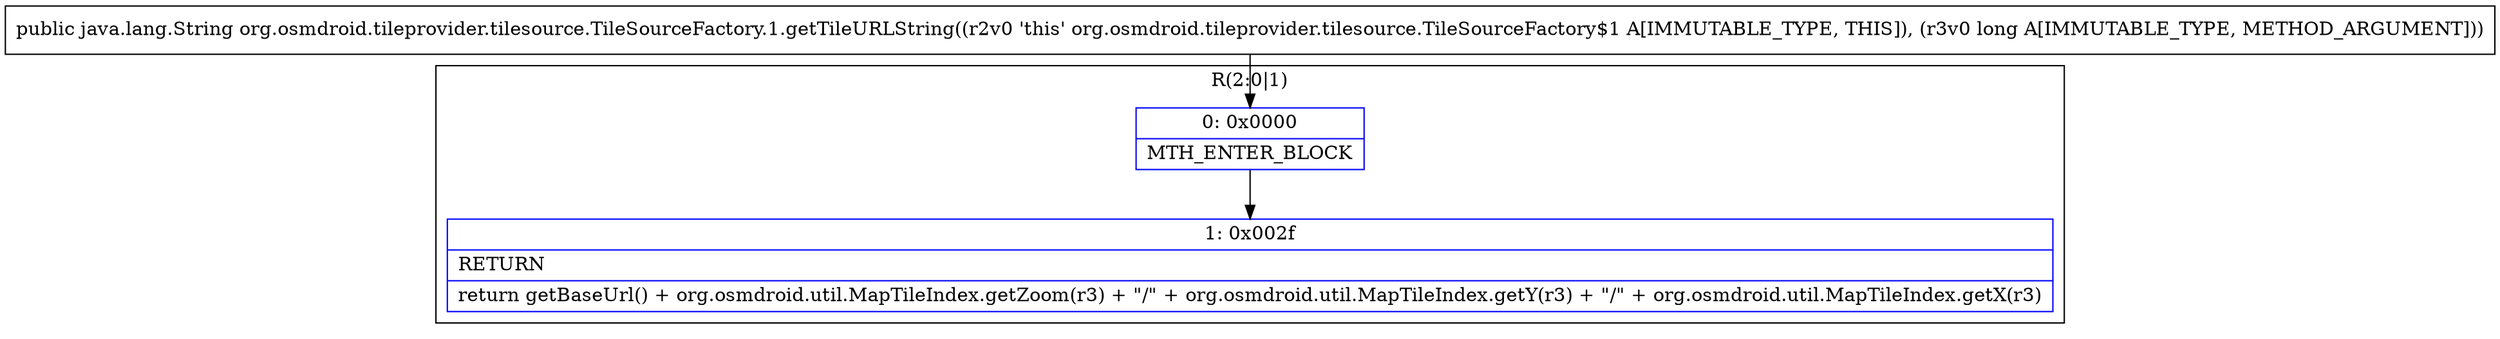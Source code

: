 digraph "CFG fororg.osmdroid.tileprovider.tilesource.TileSourceFactory.1.getTileURLString(J)Ljava\/lang\/String;" {
subgraph cluster_Region_477923003 {
label = "R(2:0|1)";
node [shape=record,color=blue];
Node_0 [shape=record,label="{0\:\ 0x0000|MTH_ENTER_BLOCK\l}"];
Node_1 [shape=record,label="{1\:\ 0x002f|RETURN\l|return getBaseUrl() + org.osmdroid.util.MapTileIndex.getZoom(r3) + \"\/\" + org.osmdroid.util.MapTileIndex.getY(r3) + \"\/\" + org.osmdroid.util.MapTileIndex.getX(r3)\l}"];
}
MethodNode[shape=record,label="{public java.lang.String org.osmdroid.tileprovider.tilesource.TileSourceFactory.1.getTileURLString((r2v0 'this' org.osmdroid.tileprovider.tilesource.TileSourceFactory$1 A[IMMUTABLE_TYPE, THIS]), (r3v0 long A[IMMUTABLE_TYPE, METHOD_ARGUMENT])) }"];
MethodNode -> Node_0;
Node_0 -> Node_1;
}

